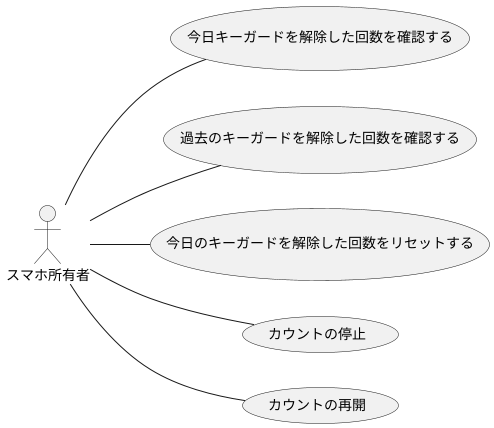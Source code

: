 @startuml

' == メリット ==
' 1. 顧客の要求を明確化できる
' 2. システムの範囲（できること・できないこと）を明確化できる

' == ポイント ==
' システム利用者（アクター）視点で書く
' シンプルに書く
' 機能分割しない（機能仕様ではない）
' ユースケースの粒度を統一する
' 表現を統一する

left to right direction
skinparam shadowing false

' ======================================================
actor スマホ所有者

usecase 今日キーガードを解除した回数を確認する as UC1
usecase 過去のキーガードを解除した回数を確認する as UC2
usecase 今日のキーガードを解除した回数をリセットする as UC3
usecase カウントの停止 as UC4
usecase カウントの再開 as UC5
' ======================================================
スマホ所有者 -- UC1
スマホ所有者 -- UC2
スマホ所有者 -- UC3
スマホ所有者 -- UC4
スマホ所有者 -- UC5

@enduml